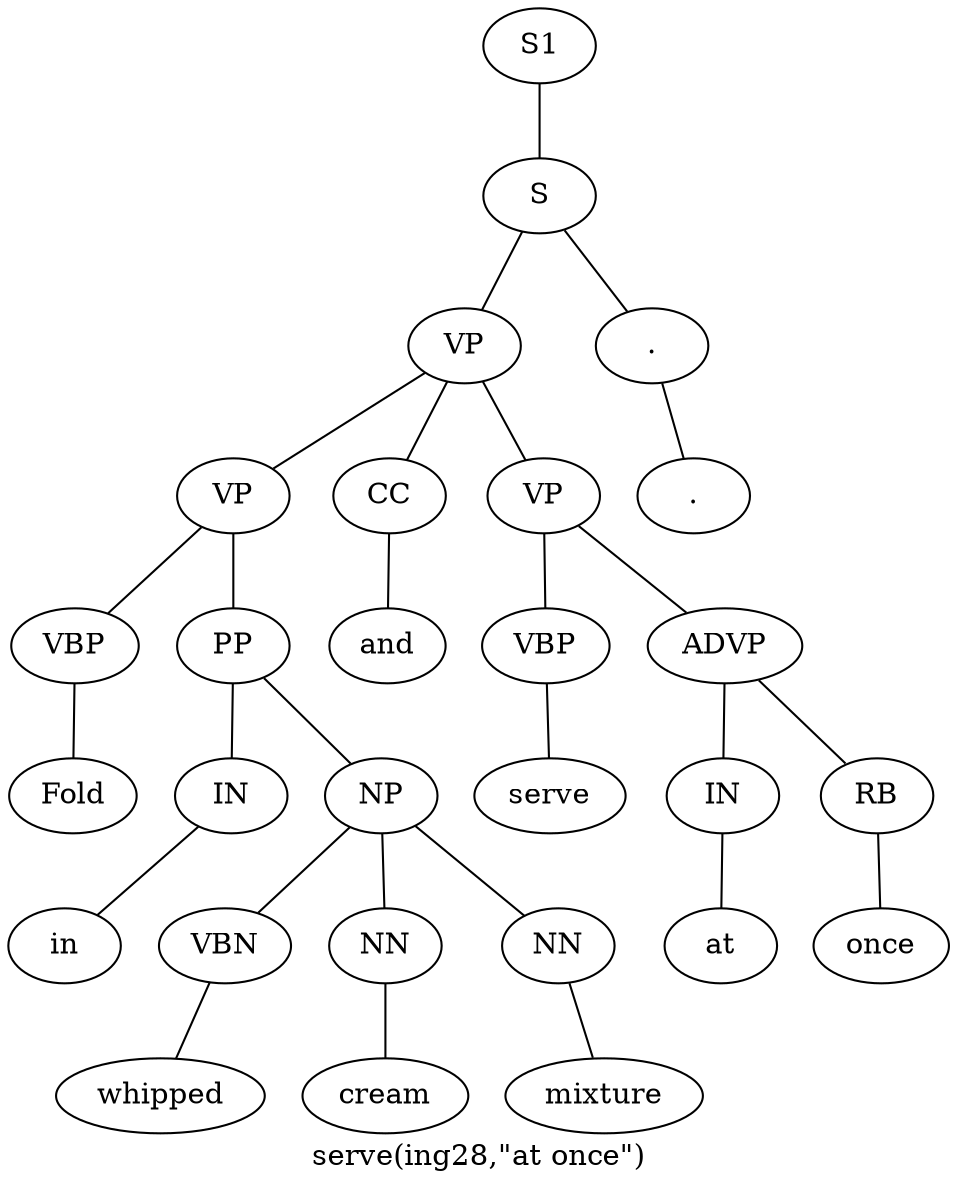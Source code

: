 graph SyntaxGraph {
	label = "serve(ing28,\"at once\")";
	Node0 [label="S1"];
	Node1 [label="S"];
	Node2 [label="VP"];
	Node3 [label="VP"];
	Node4 [label="VBP"];
	Node5 [label="Fold"];
	Node6 [label="PP"];
	Node7 [label="IN"];
	Node8 [label="in"];
	Node9 [label="NP"];
	Node10 [label="VBN"];
	Node11 [label="whipped"];
	Node12 [label="NN"];
	Node13 [label="cream"];
	Node14 [label="NN"];
	Node15 [label="mixture"];
	Node16 [label="CC"];
	Node17 [label="and"];
	Node18 [label="VP"];
	Node19 [label="VBP"];
	Node20 [label="serve"];
	Node21 [label="ADVP"];
	Node22 [label="IN"];
	Node23 [label="at"];
	Node24 [label="RB"];
	Node25 [label="once"];
	Node26 [label="."];
	Node27 [label="."];

	Node0 -- Node1;
	Node1 -- Node2;
	Node1 -- Node26;
	Node2 -- Node3;
	Node2 -- Node16;
	Node2 -- Node18;
	Node3 -- Node4;
	Node3 -- Node6;
	Node4 -- Node5;
	Node6 -- Node7;
	Node6 -- Node9;
	Node7 -- Node8;
	Node9 -- Node10;
	Node9 -- Node12;
	Node9 -- Node14;
	Node10 -- Node11;
	Node12 -- Node13;
	Node14 -- Node15;
	Node16 -- Node17;
	Node18 -- Node19;
	Node18 -- Node21;
	Node19 -- Node20;
	Node21 -- Node22;
	Node21 -- Node24;
	Node22 -- Node23;
	Node24 -- Node25;
	Node26 -- Node27;
}